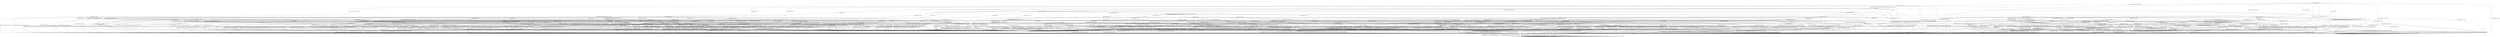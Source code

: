 digraph h17 {
s0 [label="s0"];
s1 [label="s1"];
s2 [label="s2"];
s6 [label="s6"];
s8 [label="s8"];
s20 [label="s20"];
s47 [label="s47"];
s78 [label="s78"];
s3 [label="s3"];
s4 [label="s4"];
s7 [label="s7"];
s9 [label="s9"];
s12 [label="s12"];
s13 [label="s13"];
s26 [label="s26"];
s79 [label="s79"];
s82 [label="s82"];
s83 [label="s83"];
s84 [label="s84"];
s85 [label="s85"];
s89 [label="s89"];
s91 [label="s91"];
s5 [label="s5"];
s10 [label="s10"];
s14 [label="s14"];
s21 [label="s21"];
s23 [label="s23"];
s27 [label="s27"];
s29 [label="s29"];
s37 [label="s37"];
s39 [label="s39"];
s48 [label="s48"];
s64 [label="s64"];
s80 [label="s80"];
s87 [label="s87"];
s88 [label="s88"];
s90 [label="s90"];
s92 [label="s92"];
s93 [label="s93"];
s94 [label="s94"];
s11 [label="s11"];
s15 [label="s15"];
s16 [label="s16"];
s22 [label="s22"];
s24 [label="s24"];
s28 [label="s28"];
s31 [label="s31"];
s33 [label="s33"];
s38 [label="s38"];
s42 [label="s42"];
s44 [label="s44"];
s49 [label="s49"];
s50 [label="s50"];
s57 [label="s57"];
s65 [label="s65"];
s67 [label="s67"];
s81 [label="s81"];
s95 [label="s95"];
s17 [label="s17"];
s18 [label="s18"];
s19 [label="s19"];
s25 [label="s25"];
s30 [label="s30"];
s32 [label="s32"];
s34 [label="s34"];
s40 [label="s40"];
s43 [label="s43"];
s51 [label="s51"];
s52 [label="s52"];
s53 [label="s53"];
s54 [label="s54"];
s58 [label="s58"];
s62 [label="s62"];
s63 [label="s63"];
s66 [label="s66"];
s69 [label="s69"];
s71 [label="s71"];
s35 [label="s35"];
s41 [label="s41"];
s45 [label="s45"];
s55 [label="s55"];
s56 [label="s56"];
s59 [label="s59"];
s68 [label="s68"];
s70 [label="s70"];
s72 [label="s72"];
s73 [label="s73"];
s74 [label="s74"];
s76 [label="s76"];
s77 [label="s77"];
s86 [label="s86"];
s36 [label="s36"];
s46 [label="s46"];
s60 [label="s60"];
s75 [label="s75"];
s61 [label="s61"];
s0 -> s1 [label="RSA_CLIENT_HELLO / HELLO_VERIFY_REQUEST"];
s0 -> s2 [label="RSA_CLIENT_KEY_EXCHANGE / TIMEOUT"];
s0 -> s8 [label="CHANGE_CIPHER_SPEC / TIMEOUT"];
s0 -> s20 [label="FINISHED / TIMEOUT"];
s0 -> s0 [label="APPLICATION / TIMEOUT"];
s0 -> s78 [label="CERTIFICATE / TIMEOUT"];
s0 -> s47 [label="EMPTY_CERTIFICATE / TIMEOUT"];
s0 -> s20 [label="CERTIFICATE_VERIFY / TIMEOUT"];
s0 -> s6 [label="Alert(WARNING,CLOSE_NOTIFY) / TIMEOUT"];
s0 -> s6 [label="Alert(FATAL,UNEXPECTED_MESSAGE) / TIMEOUT"];
s1 -> s3 [label="RSA_CLIENT_HELLO / SERVER_HELLO,CERTIFICATE,CERTIFICATE_REQUEST,SERVER_HELLO_DONE"];
s1 -> s4 [label="RSA_CLIENT_KEY_EXCHANGE / TIMEOUT"];
s1 -> s8 [label="CHANGE_CIPHER_SPEC / TIMEOUT"];
s1 -> s9 [label="FINISHED / TIMEOUT"];
s1 -> s1 [label="APPLICATION / TIMEOUT"];
s1 -> s26 [label="CERTIFICATE / TIMEOUT"];
s1 -> s13 [label="EMPTY_CERTIFICATE / TIMEOUT"];
s1 -> s9 [label="CERTIFICATE_VERIFY / TIMEOUT"];
s1 -> s6 [label="Alert(WARNING,CLOSE_NOTIFY) / Alert(WARNING,CLOSE_NOTIFY)"];
s1 -> s6 [label="Alert(FATAL,UNEXPECTED_MESSAGE) / TIMEOUT"];
s2 -> s82 [label="RSA_CLIENT_HELLO / TIMEOUT"];
s2 -> s20 [label="RSA_CLIENT_KEY_EXCHANGE / TIMEOUT"];
s2 -> s12 [label="CHANGE_CIPHER_SPEC / TIMEOUT"];
s2 -> s79 [label="FINISHED / TIMEOUT"];
s2 -> s2 [label="APPLICATION / TIMEOUT"];
s2 -> s84 [label="CERTIFICATE / TIMEOUT"];
s2 -> s84 [label="EMPTY_CERTIFICATE / TIMEOUT"];
s2 -> s85 [label="CERTIFICATE_VERIFY / TIMEOUT"];
s2 -> s6 [label="Alert(WARNING,CLOSE_NOTIFY) / TIMEOUT"];
s2 -> s6 [label="Alert(FATAL,UNEXPECTED_MESSAGE) / TIMEOUT"];
s6 -> s7 [label="RSA_CLIENT_HELLO / TIMEOUT"];
s6 -> s7 [label="RSA_CLIENT_KEY_EXCHANGE / TIMEOUT"];
s6 -> s7 [label="CHANGE_CIPHER_SPEC / TIMEOUT"];
s6 -> s7 [label="FINISHED / TIMEOUT"];
s6 -> s7 [label="APPLICATION / TIMEOUT"];
s6 -> s7 [label="CERTIFICATE / TIMEOUT"];
s6 -> s7 [label="EMPTY_CERTIFICATE / TIMEOUT"];
s6 -> s7 [label="CERTIFICATE_VERIFY / TIMEOUT"];
s6 -> s7 [label="Alert(WARNING,CLOSE_NOTIFY) / TIMEOUT"];
s6 -> s7 [label="Alert(FATAL,UNEXPECTED_MESSAGE) / TIMEOUT"];
s8 -> s8 [label="RSA_CLIENT_HELLO / TIMEOUT"];
s8 -> s8 [label="RSA_CLIENT_KEY_EXCHANGE / TIMEOUT"];
s8 -> s8 [label="CHANGE_CIPHER_SPEC / TIMEOUT"];
s8 -> s8 [label="FINISHED / TIMEOUT"];
s8 -> s8 [label="APPLICATION / TIMEOUT"];
s8 -> s8 [label="CERTIFICATE / TIMEOUT"];
s8 -> s8 [label="EMPTY_CERTIFICATE / TIMEOUT"];
s8 -> s8 [label="CERTIFICATE_VERIFY / TIMEOUT"];
s8 -> s8 [label="Alert(WARNING,CLOSE_NOTIFY) / TIMEOUT"];
s8 -> s8 [label="Alert(FATAL,UNEXPECTED_MESSAGE) / TIMEOUT"];
s20 -> s20 [label="RSA_CLIENT_HELLO / TIMEOUT"];
s20 -> s20 [label="RSA_CLIENT_KEY_EXCHANGE / TIMEOUT"];
s20 -> s8 [label="CHANGE_CIPHER_SPEC / TIMEOUT"];
s20 -> s20 [label="FINISHED / TIMEOUT"];
s20 -> s20 [label="APPLICATION / TIMEOUT"];
s20 -> s20 [label="CERTIFICATE / TIMEOUT"];
s20 -> s20 [label="EMPTY_CERTIFICATE / TIMEOUT"];
s20 -> s20 [label="CERTIFICATE_VERIFY / TIMEOUT"];
s20 -> s6 [label="Alert(WARNING,CLOSE_NOTIFY) / TIMEOUT"];
s20 -> s6 [label="Alert(FATAL,UNEXPECTED_MESSAGE) / TIMEOUT"];
s47 -> s83 [label="RSA_CLIENT_HELLO / TIMEOUT"];
s47 -> s84 [label="RSA_CLIENT_KEY_EXCHANGE / TIMEOUT"];
s47 -> s12 [label="CHANGE_CIPHER_SPEC / TIMEOUT"];
s47 -> s91 [label="FINISHED / TIMEOUT"];
s47 -> s47 [label="APPLICATION / TIMEOUT"];
s47 -> s20 [label="CERTIFICATE / TIMEOUT"];
s47 -> s20 [label="EMPTY_CERTIFICATE / TIMEOUT"];
s47 -> s89 [label="CERTIFICATE_VERIFY / TIMEOUT"];
s47 -> s6 [label="Alert(WARNING,CLOSE_NOTIFY) / TIMEOUT"];
s47 -> s6 [label="Alert(FATAL,UNEXPECTED_MESSAGE) / TIMEOUT"];
s78 -> s78 [label="RSA_CLIENT_HELLO / TIMEOUT"];
s78 -> s78 [label="RSA_CLIENT_KEY_EXCHANGE / TIMEOUT"];
s78 -> s8 [label="CHANGE_CIPHER_SPEC / TIMEOUT"];
s78 -> s78 [label="FINISHED / TIMEOUT"];
s78 -> s78 [label="APPLICATION / TIMEOUT"];
s78 -> s20 [label="CERTIFICATE / TIMEOUT"];
s78 -> s20 [label="EMPTY_CERTIFICATE / TIMEOUT"];
s78 -> s89 [label="CERTIFICATE_VERIFY / TIMEOUT"];
s78 -> s6 [label="Alert(WARNING,CLOSE_NOTIFY) / TIMEOUT"];
s78 -> s6 [label="Alert(FATAL,UNEXPECTED_MESSAGE) / TIMEOUT"];
s3 -> s6 [label="RSA_CLIENT_HELLO / Alert(FATAL,UNEXPECTED_MESSAGE)"];
s3 -> s14 [label="RSA_CLIENT_KEY_EXCHANGE / TIMEOUT"];
s3 -> s8 [label="CHANGE_CIPHER_SPEC / TIMEOUT"];
s3 -> s9 [label="FINISHED / TIMEOUT"];
s3 -> s3 [label="APPLICATION / TIMEOUT"];
s3 -> s26 [label="CERTIFICATE / TIMEOUT"];
s3 -> s10 [label="EMPTY_CERTIFICATE / TIMEOUT"];
s3 -> s9 [label="CERTIFICATE_VERIFY / TIMEOUT"];
s3 -> s6 [label="Alert(WARNING,CLOSE_NOTIFY) / Alert(WARNING,CLOSE_NOTIFY)"];
s3 -> s6 [label="Alert(FATAL,UNEXPECTED_MESSAGE) / TIMEOUT"];
s4 -> s21 [label="RSA_CLIENT_HELLO / TIMEOUT"];
s4 -> s9 [label="RSA_CLIENT_KEY_EXCHANGE / TIMEOUT"];
s4 -> s5 [label="CHANGE_CIPHER_SPEC / TIMEOUT"];
s4 -> s27 [label="FINISHED / TIMEOUT"];
s4 -> s4 [label="APPLICATION / TIMEOUT"];
s4 -> s48 [label="CERTIFICATE / TIMEOUT"];
s4 -> s48 [label="EMPTY_CERTIFICATE / TIMEOUT"];
s4 -> s37 [label="CERTIFICATE_VERIFY / TIMEOUT"];
s4 -> s6 [label="Alert(WARNING,CLOSE_NOTIFY) / Alert(WARNING,CLOSE_NOTIFY)"];
s4 -> s6 [label="Alert(FATAL,UNEXPECTED_MESSAGE) / TIMEOUT"];
s7 -> s7 [label="RSA_CLIENT_HELLO / SOCKET_CLOSED"];
s7 -> s7 [label="RSA_CLIENT_KEY_EXCHANGE / SOCKET_CLOSED"];
s7 -> s7 [label="CHANGE_CIPHER_SPEC / SOCKET_CLOSED"];
s7 -> s7 [label="FINISHED / SOCKET_CLOSED"];
s7 -> s7 [label="APPLICATION / SOCKET_CLOSED"];
s7 -> s7 [label="CERTIFICATE / SOCKET_CLOSED"];
s7 -> s7 [label="EMPTY_CERTIFICATE / SOCKET_CLOSED"];
s7 -> s7 [label="CERTIFICATE_VERIFY / SOCKET_CLOSED"];
s7 -> s7 [label="Alert(WARNING,CLOSE_NOTIFY) / SOCKET_CLOSED"];
s7 -> s7 [label="Alert(FATAL,UNEXPECTED_MESSAGE) / SOCKET_CLOSED"];
s9 -> s9 [label="RSA_CLIENT_HELLO / TIMEOUT"];
s9 -> s9 [label="RSA_CLIENT_KEY_EXCHANGE / TIMEOUT"];
s9 -> s8 [label="CHANGE_CIPHER_SPEC / TIMEOUT"];
s9 -> s9 [label="FINISHED / TIMEOUT"];
s9 -> s9 [label="APPLICATION / TIMEOUT"];
s9 -> s9 [label="CERTIFICATE / TIMEOUT"];
s9 -> s9 [label="EMPTY_CERTIFICATE / TIMEOUT"];
s9 -> s9 [label="CERTIFICATE_VERIFY / TIMEOUT"];
s9 -> s6 [label="Alert(WARNING,CLOSE_NOTIFY) / Alert(WARNING,CLOSE_NOTIFY)"];
s9 -> s6 [label="Alert(FATAL,UNEXPECTED_MESSAGE) / TIMEOUT"];
s12 -> s6 [label="RSA_CLIENT_HELLO / TIMEOUT"];
s12 -> s6 [label="RSA_CLIENT_KEY_EXCHANGE / TIMEOUT"];
s12 -> s8 [label="CHANGE_CIPHER_SPEC / TIMEOUT"];
s12 -> s6 [label="FINISHED / TIMEOUT"];
s12 -> s12 [label="APPLICATION / TIMEOUT"];
s12 -> s6 [label="CERTIFICATE / TIMEOUT"];
s12 -> s6 [label="EMPTY_CERTIFICATE / TIMEOUT"];
s12 -> s6 [label="CERTIFICATE_VERIFY / TIMEOUT"];
s12 -> s12 [label="Alert(WARNING,CLOSE_NOTIFY) / TIMEOUT"];
s12 -> s12 [label="Alert(FATAL,UNEXPECTED_MESSAGE) / TIMEOUT"];
s13 -> s23 [label="RSA_CLIENT_HELLO / TIMEOUT"];
s13 -> s48 [label="RSA_CLIENT_KEY_EXCHANGE / TIMEOUT"];
s13 -> s5 [label="CHANGE_CIPHER_SPEC / TIMEOUT"];
s13 -> s29 [label="FINISHED / TIMEOUT"];
s13 -> s13 [label="APPLICATION / TIMEOUT"];
s13 -> s9 [label="CERTIFICATE / TIMEOUT"];
s13 -> s9 [label="EMPTY_CERTIFICATE / TIMEOUT"];
s13 -> s39 [label="CERTIFICATE_VERIFY / TIMEOUT"];
s13 -> s6 [label="Alert(WARNING,CLOSE_NOTIFY) / Alert(WARNING,CLOSE_NOTIFY)"];
s13 -> s6 [label="Alert(FATAL,UNEXPECTED_MESSAGE) / TIMEOUT"];
s26 -> s26 [label="RSA_CLIENT_HELLO / TIMEOUT"];
s26 -> s80 [label="RSA_CLIENT_KEY_EXCHANGE / TIMEOUT"];
s26 -> s8 [label="CHANGE_CIPHER_SPEC / TIMEOUT"];
s26 -> s64 [label="FINISHED / TIMEOUT"];
s26 -> s26 [label="APPLICATION / TIMEOUT"];
s26 -> s9 [label="CERTIFICATE / TIMEOUT"];
s26 -> s9 [label="EMPTY_CERTIFICATE / TIMEOUT"];
s26 -> s39 [label="CERTIFICATE_VERIFY / TIMEOUT"];
s26 -> s6 [label="Alert(WARNING,CLOSE_NOTIFY) / Alert(WARNING,CLOSE_NOTIFY)"];
s26 -> s6 [label="Alert(FATAL,UNEXPECTED_MESSAGE) / TIMEOUT"];
s79 -> s87 [label="RSA_CLIENT_HELLO / TIMEOUT"];
s79 -> s20 [label="RSA_CLIENT_KEY_EXCHANGE / TIMEOUT"];
s79 -> s12 [label="CHANGE_CIPHER_SPEC / TIMEOUT"];
s79 -> s20 [label="FINISHED / TIMEOUT"];
s79 -> s79 [label="APPLICATION / TIMEOUT"];
s79 -> s92 [label="CERTIFICATE / TIMEOUT"];
s79 -> s92 [label="EMPTY_CERTIFICATE / TIMEOUT"];
s79 -> s93 [label="CERTIFICATE_VERIFY / TIMEOUT"];
s79 -> s6 [label="Alert(WARNING,CLOSE_NOTIFY) / TIMEOUT"];
s79 -> s6 [label="Alert(FATAL,UNEXPECTED_MESSAGE) / TIMEOUT"];
s82 -> s20 [label="RSA_CLIENT_HELLO / TIMEOUT"];
s82 -> s20 [label="RSA_CLIENT_KEY_EXCHANGE / TIMEOUT"];
s82 -> s12 [label="CHANGE_CIPHER_SPEC / TIMEOUT"];
s82 -> s87 [label="FINISHED / TIMEOUT"];
s82 -> s82 [label="APPLICATION / TIMEOUT"];
s82 -> s83 [label="CERTIFICATE / TIMEOUT"];
s82 -> s83 [label="EMPTY_CERTIFICATE / TIMEOUT"];
s82 -> s88 [label="CERTIFICATE_VERIFY / TIMEOUT"];
s82 -> s6 [label="Alert(WARNING,CLOSE_NOTIFY) / TIMEOUT"];
s82 -> s6 [label="Alert(FATAL,UNEXPECTED_MESSAGE) / TIMEOUT"];
s83 -> s20 [label="RSA_CLIENT_HELLO / TIMEOUT"];
s83 -> s83 [label="RSA_CLIENT_KEY_EXCHANGE / TIMEOUT"];
s83 -> s12 [label="CHANGE_CIPHER_SPEC / TIMEOUT"];
s83 -> s94 [label="FINISHED / TIMEOUT"];
s83 -> s83 [label="APPLICATION / TIMEOUT"];
s83 -> s20 [label="CERTIFICATE / TIMEOUT"];
s83 -> s20 [label="EMPTY_CERTIFICATE / TIMEOUT"];
s83 -> s90 [label="CERTIFICATE_VERIFY / TIMEOUT"];
s83 -> s6 [label="Alert(WARNING,CLOSE_NOTIFY) / TIMEOUT"];
s83 -> s6 [label="Alert(FATAL,UNEXPECTED_MESSAGE) / TIMEOUT"];
s84 -> s83 [label="RSA_CLIENT_HELLO / TIMEOUT"];
s84 -> s20 [label="RSA_CLIENT_KEY_EXCHANGE / TIMEOUT"];
s84 -> s12 [label="CHANGE_CIPHER_SPEC / TIMEOUT"];
s84 -> s92 [label="FINISHED / TIMEOUT"];
s84 -> s84 [label="APPLICATION / TIMEOUT"];
s84 -> s20 [label="CERTIFICATE / TIMEOUT"];
s84 -> s20 [label="EMPTY_CERTIFICATE / TIMEOUT"];
s84 -> s89 [label="CERTIFICATE_VERIFY / TIMEOUT"];
s84 -> s6 [label="Alert(WARNING,CLOSE_NOTIFY) / TIMEOUT"];
s84 -> s6 [label="Alert(FATAL,UNEXPECTED_MESSAGE) / TIMEOUT"];
s85 -> s88 [label="RSA_CLIENT_HELLO / TIMEOUT"];
s85 -> s20 [label="RSA_CLIENT_KEY_EXCHANGE / TIMEOUT"];
s85 -> s12 [label="CHANGE_CIPHER_SPEC / TIMEOUT"];
s85 -> s93 [label="FINISHED / TIMEOUT"];
s85 -> s85 [label="APPLICATION / TIMEOUT"];
s85 -> s89 [label="CERTIFICATE / TIMEOUT"];
s85 -> s89 [label="EMPTY_CERTIFICATE / TIMEOUT"];
s85 -> s20 [label="CERTIFICATE_VERIFY / TIMEOUT"];
s85 -> s6 [label="Alert(WARNING,CLOSE_NOTIFY) / TIMEOUT"];
s85 -> s6 [label="Alert(FATAL,UNEXPECTED_MESSAGE) / TIMEOUT"];
s89 -> s90 [label="RSA_CLIENT_HELLO / TIMEOUT"];
s89 -> s89 [label="RSA_CLIENT_KEY_EXCHANGE / TIMEOUT"];
s89 -> s12 [label="CHANGE_CIPHER_SPEC / TIMEOUT"];
s89 -> s93 [label="FINISHED / TIMEOUT"];
s89 -> s89 [label="APPLICATION / TIMEOUT"];
s89 -> s20 [label="CERTIFICATE / TIMEOUT"];
s89 -> s20 [label="EMPTY_CERTIFICATE / TIMEOUT"];
s89 -> s20 [label="CERTIFICATE_VERIFY / TIMEOUT"];
s89 -> s6 [label="Alert(WARNING,CLOSE_NOTIFY) / TIMEOUT"];
s89 -> s6 [label="Alert(FATAL,UNEXPECTED_MESSAGE) / TIMEOUT"];
s91 -> s94 [label="RSA_CLIENT_HELLO / TIMEOUT"];
s91 -> s92 [label="RSA_CLIENT_KEY_EXCHANGE / TIMEOUT"];
s91 -> s12 [label="CHANGE_CIPHER_SPEC / TIMEOUT"];
s91 -> s20 [label="FINISHED / TIMEOUT"];
s91 -> s91 [label="APPLICATION / TIMEOUT"];
s91 -> s20 [label="CERTIFICATE / TIMEOUT"];
s91 -> s20 [label="EMPTY_CERTIFICATE / TIMEOUT"];
s91 -> s93 [label="CERTIFICATE_VERIFY / TIMEOUT"];
s91 -> s6 [label="Alert(WARNING,CLOSE_NOTIFY) / TIMEOUT"];
s91 -> s6 [label="Alert(FATAL,UNEXPECTED_MESSAGE) / TIMEOUT"];
s5 -> s6 [label="RSA_CLIENT_HELLO / Alert(FATAL,UNEXPECTED_MESSAGE)"];
s5 -> s6 [label="RSA_CLIENT_KEY_EXCHANGE / Alert(FATAL,UNEXPECTED_MESSAGE)"];
s5 -> s8 [label="CHANGE_CIPHER_SPEC / TIMEOUT"];
s5 -> s6 [label="FINISHED / Alert(FATAL,UNEXPECTED_MESSAGE)"];
s5 -> s5 [label="APPLICATION / TIMEOUT"];
s5 -> s6 [label="CERTIFICATE / Alert(FATAL,UNEXPECTED_MESSAGE)"];
s5 -> s6 [label="EMPTY_CERTIFICATE / Alert(FATAL,UNEXPECTED_MESSAGE)"];
s5 -> s6 [label="CERTIFICATE_VERIFY / Alert(FATAL,UNEXPECTED_MESSAGE)"];
s5 -> s5 [label="Alert(WARNING,CLOSE_NOTIFY) / TIMEOUT"];
s5 -> s5 [label="Alert(FATAL,UNEXPECTED_MESSAGE) / TIMEOUT"];
s10 -> s22 [label="RSA_CLIENT_HELLO / TIMEOUT"];
s10 -> s49 [label="RSA_CLIENT_KEY_EXCHANGE / TIMEOUT"];
s10 -> s11 [label="CHANGE_CIPHER_SPEC / TIMEOUT"];
s10 -> s28 [label="FINISHED / TIMEOUT"];
s10 -> s10 [label="APPLICATION / TIMEOUT"];
s10 -> s9 [label="CERTIFICATE / TIMEOUT"];
s10 -> s9 [label="EMPTY_CERTIFICATE / TIMEOUT"];
s10 -> s38 [label="CERTIFICATE_VERIFY / TIMEOUT"];
s10 -> s6 [label="Alert(WARNING,CLOSE_NOTIFY) / Alert(WARNING,CLOSE_NOTIFY)"];
s10 -> s6 [label="Alert(FATAL,UNEXPECTED_MESSAGE) / TIMEOUT"];
s14 -> s21 [label="RSA_CLIENT_HELLO / TIMEOUT"];
s14 -> s9 [label="RSA_CLIENT_KEY_EXCHANGE / TIMEOUT"];
s14 -> s15 [label="CHANGE_CIPHER_SPEC / TIMEOUT"];
s14 -> s27 [label="FINISHED / TIMEOUT"];
s14 -> s14 [label="APPLICATION / TIMEOUT"];
s14 -> s24 [label="CERTIFICATE / TIMEOUT"];
s14 -> s49 [label="EMPTY_CERTIFICATE / TIMEOUT"];
s14 -> s16 [label="CERTIFICATE_VERIFY / TIMEOUT"];
s14 -> s6 [label="Alert(WARNING,CLOSE_NOTIFY) / Alert(WARNING,CLOSE_NOTIFY)"];
s14 -> s6 [label="Alert(FATAL,UNEXPECTED_MESSAGE) / TIMEOUT"];
s21 -> s9 [label="RSA_CLIENT_HELLO / TIMEOUT"];
s21 -> s9 [label="RSA_CLIENT_KEY_EXCHANGE / TIMEOUT"];
s21 -> s5 [label="CHANGE_CIPHER_SPEC / TIMEOUT"];
s21 -> s31 [label="FINISHED / TIMEOUT"];
s21 -> s21 [label="APPLICATION / TIMEOUT"];
s21 -> s50 [label="CERTIFICATE / TIMEOUT"];
s21 -> s50 [label="EMPTY_CERTIFICATE / TIMEOUT"];
s21 -> s42 [label="CERTIFICATE_VERIFY / TIMEOUT"];
s21 -> s6 [label="Alert(WARNING,CLOSE_NOTIFY) / Alert(WARNING,CLOSE_NOTIFY)"];
s21 -> s6 [label="Alert(FATAL,UNEXPECTED_MESSAGE) / TIMEOUT"];
s23 -> s9 [label="RSA_CLIENT_HELLO / TIMEOUT"];
s23 -> s50 [label="RSA_CLIENT_KEY_EXCHANGE / TIMEOUT"];
s23 -> s5 [label="CHANGE_CIPHER_SPEC / TIMEOUT"];
s23 -> s33 [label="FINISHED / TIMEOUT"];
s23 -> s23 [label="APPLICATION / TIMEOUT"];
s23 -> s9 [label="CERTIFICATE / TIMEOUT"];
s23 -> s9 [label="EMPTY_CERTIFICATE / TIMEOUT"];
s23 -> s44 [label="CERTIFICATE_VERIFY / TIMEOUT"];
s23 -> s6 [label="Alert(WARNING,CLOSE_NOTIFY) / Alert(WARNING,CLOSE_NOTIFY)"];
s23 -> s6 [label="Alert(FATAL,UNEXPECTED_MESSAGE) / TIMEOUT"];
s27 -> s31 [label="RSA_CLIENT_HELLO / TIMEOUT"];
s27 -> s9 [label="RSA_CLIENT_KEY_EXCHANGE / TIMEOUT"];
s27 -> s5 [label="CHANGE_CIPHER_SPEC / TIMEOUT"];
s27 -> s9 [label="FINISHED / TIMEOUT"];
s27 -> s27 [label="APPLICATION / TIMEOUT"];
s27 -> s52 [label="CERTIFICATE / TIMEOUT"];
s27 -> s52 [label="EMPTY_CERTIFICATE / TIMEOUT"];
s27 -> s65 [label="CERTIFICATE_VERIFY / TIMEOUT"];
s27 -> s6 [label="Alert(WARNING,CLOSE_NOTIFY) / Alert(WARNING,CLOSE_NOTIFY)"];
s27 -> s6 [label="Alert(FATAL,UNEXPECTED_MESSAGE) / TIMEOUT"];
s29 -> s33 [label="RSA_CLIENT_HELLO / TIMEOUT"];
s29 -> s52 [label="RSA_CLIENT_KEY_EXCHANGE / TIMEOUT"];
s29 -> s5 [label="CHANGE_CIPHER_SPEC / TIMEOUT"];
s29 -> s9 [label="FINISHED / TIMEOUT"];
s29 -> s29 [label="APPLICATION / TIMEOUT"];
s29 -> s9 [label="CERTIFICATE / TIMEOUT"];
s29 -> s9 [label="EMPTY_CERTIFICATE / TIMEOUT"];
s29 -> s67 [label="CERTIFICATE_VERIFY / TIMEOUT"];
s29 -> s6 [label="Alert(WARNING,CLOSE_NOTIFY) / Alert(WARNING,CLOSE_NOTIFY)"];
s29 -> s6 [label="Alert(FATAL,UNEXPECTED_MESSAGE) / TIMEOUT"];
s37 -> s42 [label="RSA_CLIENT_HELLO / TIMEOUT"];
s37 -> s9 [label="RSA_CLIENT_KEY_EXCHANGE / TIMEOUT"];
s37 -> s5 [label="CHANGE_CIPHER_SPEC / TIMEOUT"];
s37 -> s65 [label="FINISHED / TIMEOUT"];
s37 -> s37 [label="APPLICATION / TIMEOUT"];
s37 -> s57 [label="CERTIFICATE / TIMEOUT"];
s37 -> s57 [label="EMPTY_CERTIFICATE / TIMEOUT"];
s37 -> s9 [label="CERTIFICATE_VERIFY / TIMEOUT"];
s37 -> s6 [label="Alert(WARNING,CLOSE_NOTIFY) / Alert(WARNING,CLOSE_NOTIFY)"];
s37 -> s6 [label="Alert(FATAL,UNEXPECTED_MESSAGE) / TIMEOUT"];
s39 -> s44 [label="RSA_CLIENT_HELLO / TIMEOUT"];
s39 -> s57 [label="RSA_CLIENT_KEY_EXCHANGE / TIMEOUT"];
s39 -> s5 [label="CHANGE_CIPHER_SPEC / TIMEOUT"];
s39 -> s67 [label="FINISHED / TIMEOUT"];
s39 -> s39 [label="APPLICATION / TIMEOUT"];
s39 -> s9 [label="CERTIFICATE / TIMEOUT"];
s39 -> s9 [label="EMPTY_CERTIFICATE / TIMEOUT"];
s39 -> s9 [label="CERTIFICATE_VERIFY / TIMEOUT"];
s39 -> s6 [label="Alert(WARNING,CLOSE_NOTIFY) / Alert(WARNING,CLOSE_NOTIFY)"];
s39 -> s6 [label="Alert(FATAL,UNEXPECTED_MESSAGE) / TIMEOUT"];
s48 -> s50 [label="RSA_CLIENT_HELLO / TIMEOUT"];
s48 -> s9 [label="RSA_CLIENT_KEY_EXCHANGE / TIMEOUT"];
s48 -> s5 [label="CHANGE_CIPHER_SPEC / TIMEOUT"];
s48 -> s52 [label="FINISHED / TIMEOUT"];
s48 -> s48 [label="APPLICATION / TIMEOUT"];
s48 -> s9 [label="CERTIFICATE / TIMEOUT"];
s48 -> s9 [label="EMPTY_CERTIFICATE / TIMEOUT"];
s48 -> s57 [label="CERTIFICATE_VERIFY / TIMEOUT"];
s48 -> s6 [label="Alert(WARNING,CLOSE_NOTIFY) / Alert(WARNING,CLOSE_NOTIFY)"];
s48 -> s6 [label="Alert(FATAL,UNEXPECTED_MESSAGE) / TIMEOUT"];
s64 -> s64 [label="RSA_CLIENT_HELLO / TIMEOUT"];
s64 -> s81 [label="RSA_CLIENT_KEY_EXCHANGE / TIMEOUT"];
s64 -> s8 [label="CHANGE_CIPHER_SPEC / TIMEOUT"];
s64 -> s9 [label="FINISHED / TIMEOUT"];
s64 -> s64 [label="APPLICATION / TIMEOUT"];
s64 -> s9 [label="CERTIFICATE / TIMEOUT"];
s64 -> s9 [label="EMPTY_CERTIFICATE / TIMEOUT"];
s64 -> s67 [label="CERTIFICATE_VERIFY / TIMEOUT"];
s64 -> s6 [label="Alert(WARNING,CLOSE_NOTIFY) / Alert(WARNING,CLOSE_NOTIFY)"];
s64 -> s6 [label="Alert(FATAL,UNEXPECTED_MESSAGE) / TIMEOUT"];
s80 -> s80 [label="RSA_CLIENT_HELLO / TIMEOUT"];
s80 -> s9 [label="RSA_CLIENT_KEY_EXCHANGE / TIMEOUT"];
s80 -> s8 [label="CHANGE_CIPHER_SPEC / TIMEOUT"];
s80 -> s81 [label="FINISHED / TIMEOUT"];
s80 -> s80 [label="APPLICATION / TIMEOUT"];
s80 -> s9 [label="CERTIFICATE / TIMEOUT"];
s80 -> s9 [label="EMPTY_CERTIFICATE / TIMEOUT"];
s80 -> s57 [label="CERTIFICATE_VERIFY / TIMEOUT"];
s80 -> s6 [label="Alert(WARNING,CLOSE_NOTIFY) / Alert(WARNING,CLOSE_NOTIFY)"];
s80 -> s6 [label="Alert(FATAL,UNEXPECTED_MESSAGE) / TIMEOUT"];
s87 -> s20 [label="RSA_CLIENT_HELLO / TIMEOUT"];
s87 -> s20 [label="RSA_CLIENT_KEY_EXCHANGE / TIMEOUT"];
s87 -> s12 [label="CHANGE_CIPHER_SPEC / TIMEOUT"];
s87 -> s20 [label="FINISHED / TIMEOUT"];
s87 -> s87 [label="APPLICATION / TIMEOUT"];
s87 -> s94 [label="CERTIFICATE / TIMEOUT"];
s87 -> s94 [label="EMPTY_CERTIFICATE / TIMEOUT"];
s87 -> s95 [label="CERTIFICATE_VERIFY / TIMEOUT"];
s87 -> s6 [label="Alert(WARNING,CLOSE_NOTIFY) / TIMEOUT"];
s87 -> s6 [label="Alert(FATAL,UNEXPECTED_MESSAGE) / TIMEOUT"];
s88 -> s20 [label="RSA_CLIENT_HELLO / TIMEOUT"];
s88 -> s20 [label="RSA_CLIENT_KEY_EXCHANGE / TIMEOUT"];
s88 -> s12 [label="CHANGE_CIPHER_SPEC / TIMEOUT"];
s88 -> s95 [label="FINISHED / TIMEOUT"];
s88 -> s88 [label="APPLICATION / TIMEOUT"];
s88 -> s90 [label="CERTIFICATE / TIMEOUT"];
s88 -> s90 [label="EMPTY_CERTIFICATE / TIMEOUT"];
s88 -> s20 [label="CERTIFICATE_VERIFY / TIMEOUT"];
s88 -> s6 [label="Alert(WARNING,CLOSE_NOTIFY) / TIMEOUT"];
s88 -> s6 [label="Alert(FATAL,UNEXPECTED_MESSAGE) / TIMEOUT"];
s90 -> s20 [label="RSA_CLIENT_HELLO / TIMEOUT"];
s90 -> s90 [label="RSA_CLIENT_KEY_EXCHANGE / TIMEOUT"];
s90 -> s12 [label="CHANGE_CIPHER_SPEC / TIMEOUT"];
s90 -> s94 [label="FINISHED / TIMEOUT"];
s90 -> s90 [label="APPLICATION / TIMEOUT"];
s90 -> s20 [label="CERTIFICATE / TIMEOUT"];
s90 -> s20 [label="EMPTY_CERTIFICATE / TIMEOUT"];
s90 -> s20 [label="CERTIFICATE_VERIFY / TIMEOUT"];
s90 -> s6 [label="Alert(WARNING,CLOSE_NOTIFY) / TIMEOUT"];
s90 -> s6 [label="Alert(FATAL,UNEXPECTED_MESSAGE) / TIMEOUT"];
s92 -> s94 [label="RSA_CLIENT_HELLO / TIMEOUT"];
s92 -> s20 [label="RSA_CLIENT_KEY_EXCHANGE / TIMEOUT"];
s92 -> s12 [label="CHANGE_CIPHER_SPEC / TIMEOUT"];
s92 -> s20 [label="FINISHED / TIMEOUT"];
s92 -> s92 [label="APPLICATION / TIMEOUT"];
s92 -> s20 [label="CERTIFICATE / TIMEOUT"];
s92 -> s20 [label="EMPTY_CERTIFICATE / TIMEOUT"];
s92 -> s93 [label="CERTIFICATE_VERIFY / TIMEOUT"];
s92 -> s6 [label="Alert(WARNING,CLOSE_NOTIFY) / TIMEOUT"];
s92 -> s6 [label="Alert(FATAL,UNEXPECTED_MESSAGE) / TIMEOUT"];
s93 -> s95 [label="RSA_CLIENT_HELLO / TIMEOUT"];
s93 -> s20 [label="RSA_CLIENT_KEY_EXCHANGE / TIMEOUT"];
s93 -> s12 [label="CHANGE_CIPHER_SPEC / TIMEOUT"];
s93 -> s20 [label="FINISHED / TIMEOUT"];
s93 -> s93 [label="APPLICATION / TIMEOUT"];
s93 -> s93 [label="CERTIFICATE / TIMEOUT"];
s93 -> s93 [label="EMPTY_CERTIFICATE / TIMEOUT"];
s93 -> s20 [label="CERTIFICATE_VERIFY / TIMEOUT"];
s93 -> s6 [label="Alert(WARNING,CLOSE_NOTIFY) / TIMEOUT"];
s93 -> s6 [label="Alert(FATAL,UNEXPECTED_MESSAGE) / TIMEOUT"];
s94 -> s20 [label="RSA_CLIENT_HELLO / TIMEOUT"];
s94 -> s94 [label="RSA_CLIENT_KEY_EXCHANGE / TIMEOUT"];
s94 -> s12 [label="CHANGE_CIPHER_SPEC / TIMEOUT"];
s94 -> s20 [label="FINISHED / TIMEOUT"];
s94 -> s94 [label="APPLICATION / TIMEOUT"];
s94 -> s20 [label="CERTIFICATE / TIMEOUT"];
s94 -> s20 [label="EMPTY_CERTIFICATE / TIMEOUT"];
s94 -> s94 [label="CERTIFICATE_VERIFY / TIMEOUT"];
s94 -> s6 [label="Alert(WARNING,CLOSE_NOTIFY) / TIMEOUT"];
s94 -> s6 [label="Alert(FATAL,UNEXPECTED_MESSAGE) / TIMEOUT"];
s11 -> s6 [label="RSA_CLIENT_HELLO / Alert(FATAL,BAD_CERTIFICATE)"];
s11 -> s6 [label="RSA_CLIENT_KEY_EXCHANGE / Alert(FATAL,BAD_CERTIFICATE)"];
s11 -> s8 [label="CHANGE_CIPHER_SPEC / TIMEOUT"];
s11 -> s6 [label="FINISHED / Alert(FATAL,BAD_CERTIFICATE)"];
s11 -> s11 [label="APPLICATION / TIMEOUT"];
s11 -> s6 [label="CERTIFICATE / Alert(FATAL,BAD_CERTIFICATE)"];
s11 -> s6 [label="EMPTY_CERTIFICATE / Alert(FATAL,BAD_CERTIFICATE)"];
s11 -> s6 [label="CERTIFICATE_VERIFY / Alert(FATAL,BAD_CERTIFICATE)"];
s11 -> s11 [label="Alert(WARNING,CLOSE_NOTIFY) / TIMEOUT"];
s11 -> s11 [label="Alert(FATAL,UNEXPECTED_MESSAGE) / TIMEOUT"];
s15 -> s62 [label="RSA_CLIENT_HELLO / TIMEOUT"];
s15 -> s9 [label="RSA_CLIENT_KEY_EXCHANGE / TIMEOUT"];
s15 -> s8 [label="CHANGE_CIPHER_SPEC / TIMEOUT"];
s15 -> s17 [label="FINISHED / CHANGE_CIPHER_SPEC,FINISHED,CHANGE_CIPHER_SPEC,FINISHED"];
s15 -> s15 [label="APPLICATION / TIMEOUT"];
s15 -> s30 [label="CERTIFICATE / TIMEOUT"];
s15 -> s63 [label="EMPTY_CERTIFICATE / TIMEOUT"];
s15 -> s16 [label="CERTIFICATE_VERIFY / TIMEOUT"];
s15 -> s15 [label="Alert(WARNING,CLOSE_NOTIFY) / TIMEOUT"];
s15 -> s15 [label="Alert(FATAL,UNEXPECTED_MESSAGE) / TIMEOUT"];
s16 -> s16 [label="RSA_CLIENT_HELLO / TIMEOUT"];
s16 -> s9 [label="RSA_CLIENT_KEY_EXCHANGE / TIMEOUT"];
s16 -> s18 [label="CHANGE_CIPHER_SPEC / TIMEOUT"];
s16 -> s40 [label="FINISHED / TIMEOUT"];
s16 -> s16 [label="APPLICATION / TIMEOUT"];
s16 -> s19 [label="CERTIFICATE / TIMEOUT"];
s16 -> s19 [label="EMPTY_CERTIFICATE / TIMEOUT"];
s16 -> s9 [label="CERTIFICATE_VERIFY / TIMEOUT"];
s16 -> s6 [label="Alert(WARNING,CLOSE_NOTIFY) / Alert(WARNING,CLOSE_NOTIFY)"];
s16 -> s6 [label="Alert(FATAL,UNEXPECTED_MESSAGE) / TIMEOUT"];
s22 -> s9 [label="RSA_CLIENT_HELLO / TIMEOUT"];
s22 -> s51 [label="RSA_CLIENT_KEY_EXCHANGE / TIMEOUT"];
s22 -> s11 [label="CHANGE_CIPHER_SPEC / TIMEOUT"];
s22 -> s32 [label="FINISHED / TIMEOUT"];
s22 -> s22 [label="APPLICATION / TIMEOUT"];
s22 -> s9 [label="CERTIFICATE / TIMEOUT"];
s22 -> s9 [label="EMPTY_CERTIFICATE / TIMEOUT"];
s22 -> s43 [label="CERTIFICATE_VERIFY / TIMEOUT"];
s22 -> s6 [label="Alert(WARNING,CLOSE_NOTIFY) / Alert(WARNING,CLOSE_NOTIFY)"];
s22 -> s6 [label="Alert(FATAL,UNEXPECTED_MESSAGE) / TIMEOUT"];
s24 -> s50 [label="RSA_CLIENT_HELLO / TIMEOUT"];
s24 -> s9 [label="RSA_CLIENT_KEY_EXCHANGE / TIMEOUT"];
s24 -> s25 [label="CHANGE_CIPHER_SPEC / TIMEOUT"];
s24 -> s52 [label="FINISHED / TIMEOUT"];
s24 -> s24 [label="APPLICATION / TIMEOUT"];
s24 -> s9 [label="CERTIFICATE / TIMEOUT"];
s24 -> s9 [label="EMPTY_CERTIFICATE / TIMEOUT"];
s24 -> s34 [label="CERTIFICATE_VERIFY / TIMEOUT"];
s24 -> s6 [label="Alert(WARNING,CLOSE_NOTIFY) / Alert(WARNING,CLOSE_NOTIFY)"];
s24 -> s6 [label="Alert(FATAL,UNEXPECTED_MESSAGE) / TIMEOUT"];
s28 -> s32 [label="RSA_CLIENT_HELLO / TIMEOUT"];
s28 -> s53 [label="RSA_CLIENT_KEY_EXCHANGE / TIMEOUT"];
s28 -> s11 [label="CHANGE_CIPHER_SPEC / TIMEOUT"];
s28 -> s9 [label="FINISHED / TIMEOUT"];
s28 -> s28 [label="APPLICATION / TIMEOUT"];
s28 -> s9 [label="CERTIFICATE / TIMEOUT"];
s28 -> s9 [label="EMPTY_CERTIFICATE / TIMEOUT"];
s28 -> s66 [label="CERTIFICATE_VERIFY / TIMEOUT"];
s28 -> s6 [label="Alert(WARNING,CLOSE_NOTIFY) / Alert(WARNING,CLOSE_NOTIFY)"];
s28 -> s6 [label="Alert(FATAL,UNEXPECTED_MESSAGE) / TIMEOUT"];
s31 -> s9 [label="RSA_CLIENT_HELLO / TIMEOUT"];
s31 -> s9 [label="RSA_CLIENT_KEY_EXCHANGE / TIMEOUT"];
s31 -> s5 [label="CHANGE_CIPHER_SPEC / TIMEOUT"];
s31 -> s9 [label="FINISHED / TIMEOUT"];
s31 -> s31 [label="APPLICATION / TIMEOUT"];
s31 -> s54 [label="CERTIFICATE / TIMEOUT"];
s31 -> s54 [label="EMPTY_CERTIFICATE / TIMEOUT"];
s31 -> s69 [label="CERTIFICATE_VERIFY / TIMEOUT"];
s31 -> s6 [label="Alert(WARNING,CLOSE_NOTIFY) / Alert(WARNING,CLOSE_NOTIFY)"];
s31 -> s6 [label="Alert(FATAL,UNEXPECTED_MESSAGE) / TIMEOUT"];
s33 -> s9 [label="RSA_CLIENT_HELLO / TIMEOUT"];
s33 -> s54 [label="RSA_CLIENT_KEY_EXCHANGE / TIMEOUT"];
s33 -> s5 [label="CHANGE_CIPHER_SPEC / TIMEOUT"];
s33 -> s9 [label="FINISHED / TIMEOUT"];
s33 -> s33 [label="APPLICATION / TIMEOUT"];
s33 -> s9 [label="CERTIFICATE / TIMEOUT"];
s33 -> s9 [label="EMPTY_CERTIFICATE / TIMEOUT"];
s33 -> s71 [label="CERTIFICATE_VERIFY / TIMEOUT"];
s33 -> s6 [label="Alert(WARNING,CLOSE_NOTIFY) / Alert(WARNING,CLOSE_NOTIFY)"];
s33 -> s6 [label="Alert(FATAL,UNEXPECTED_MESSAGE) / TIMEOUT"];
s38 -> s43 [label="RSA_CLIENT_HELLO / TIMEOUT"];
s38 -> s58 [label="RSA_CLIENT_KEY_EXCHANGE / TIMEOUT"];
s38 -> s11 [label="CHANGE_CIPHER_SPEC / TIMEOUT"];
s38 -> s66 [label="FINISHED / TIMEOUT"];
s38 -> s38 [label="APPLICATION / TIMEOUT"];
s38 -> s9 [label="CERTIFICATE / TIMEOUT"];
s38 -> s9 [label="EMPTY_CERTIFICATE / TIMEOUT"];
s38 -> s9 [label="CERTIFICATE_VERIFY / TIMEOUT"];
s38 -> s6 [label="Alert(WARNING,CLOSE_NOTIFY) / Alert(WARNING,CLOSE_NOTIFY)"];
s38 -> s6 [label="Alert(FATAL,UNEXPECTED_MESSAGE) / TIMEOUT"];
s42 -> s9 [label="RSA_CLIENT_HELLO / TIMEOUT"];
s42 -> s9 [label="RSA_CLIENT_KEY_EXCHANGE / TIMEOUT"];
s42 -> s5 [label="CHANGE_CIPHER_SPEC / TIMEOUT"];
s42 -> s69 [label="FINISHED / TIMEOUT"];
s42 -> s42 [label="APPLICATION / TIMEOUT"];
s42 -> s56 [label="CERTIFICATE / TIMEOUT"];
s42 -> s56 [label="EMPTY_CERTIFICATE / TIMEOUT"];
s42 -> s9 [label="CERTIFICATE_VERIFY / TIMEOUT"];
s42 -> s6 [label="Alert(WARNING,CLOSE_NOTIFY) / Alert(WARNING,CLOSE_NOTIFY)"];
s42 -> s6 [label="Alert(FATAL,UNEXPECTED_MESSAGE) / TIMEOUT"];
s44 -> s9 [label="RSA_CLIENT_HELLO / TIMEOUT"];
s44 -> s56 [label="RSA_CLIENT_KEY_EXCHANGE / TIMEOUT"];
s44 -> s5 [label="CHANGE_CIPHER_SPEC / TIMEOUT"];
s44 -> s71 [label="FINISHED / TIMEOUT"];
s44 -> s44 [label="APPLICATION / TIMEOUT"];
s44 -> s9 [label="CERTIFICATE / TIMEOUT"];
s44 -> s9 [label="EMPTY_CERTIFICATE / TIMEOUT"];
s44 -> s9 [label="CERTIFICATE_VERIFY / TIMEOUT"];
s44 -> s6 [label="Alert(WARNING,CLOSE_NOTIFY) / Alert(WARNING,CLOSE_NOTIFY)"];
s44 -> s6 [label="Alert(FATAL,UNEXPECTED_MESSAGE) / TIMEOUT"];
s49 -> s51 [label="RSA_CLIENT_HELLO / TIMEOUT"];
s49 -> s9 [label="RSA_CLIENT_KEY_EXCHANGE / TIMEOUT"];
s49 -> s11 [label="CHANGE_CIPHER_SPEC / TIMEOUT"];
s49 -> s53 [label="FINISHED / TIMEOUT"];
s49 -> s49 [label="APPLICATION / TIMEOUT"];
s49 -> s9 [label="CERTIFICATE / TIMEOUT"];
s49 -> s9 [label="EMPTY_CERTIFICATE / TIMEOUT"];
s49 -> s58 [label="CERTIFICATE_VERIFY / TIMEOUT"];
s49 -> s6 [label="Alert(WARNING,CLOSE_NOTIFY) / Alert(WARNING,CLOSE_NOTIFY)"];
s49 -> s6 [label="Alert(FATAL,UNEXPECTED_MESSAGE) / TIMEOUT"];
s50 -> s9 [label="RSA_CLIENT_HELLO / TIMEOUT"];
s50 -> s9 [label="RSA_CLIENT_KEY_EXCHANGE / TIMEOUT"];
s50 -> s5 [label="CHANGE_CIPHER_SPEC / TIMEOUT"];
s50 -> s54 [label="FINISHED / TIMEOUT"];
s50 -> s50 [label="APPLICATION / TIMEOUT"];
s50 -> s9 [label="CERTIFICATE / TIMEOUT"];
s50 -> s9 [label="EMPTY_CERTIFICATE / TIMEOUT"];
s50 -> s56 [label="CERTIFICATE_VERIFY / TIMEOUT"];
s50 -> s6 [label="Alert(WARNING,CLOSE_NOTIFY) / Alert(WARNING,CLOSE_NOTIFY)"];
s50 -> s6 [label="Alert(FATAL,UNEXPECTED_MESSAGE) / TIMEOUT"];
s57 -> s56 [label="RSA_CLIENT_HELLO / TIMEOUT"];
s57 -> s9 [label="RSA_CLIENT_KEY_EXCHANGE / TIMEOUT"];
s57 -> s5 [label="CHANGE_CIPHER_SPEC / TIMEOUT"];
s57 -> s72 [label="FINISHED / TIMEOUT"];
s57 -> s57 [label="APPLICATION / TIMEOUT"];
s57 -> s9 [label="CERTIFICATE / TIMEOUT"];
s57 -> s9 [label="EMPTY_CERTIFICATE / TIMEOUT"];
s57 -> s9 [label="CERTIFICATE_VERIFY / TIMEOUT"];
s57 -> s6 [label="Alert(WARNING,CLOSE_NOTIFY) / Alert(WARNING,CLOSE_NOTIFY)"];
s57 -> s6 [label="Alert(FATAL,UNEXPECTED_MESSAGE) / TIMEOUT"];
s65 -> s69 [label="RSA_CLIENT_HELLO / TIMEOUT"];
s65 -> s9 [label="RSA_CLIENT_KEY_EXCHANGE / TIMEOUT"];
s65 -> s5 [label="CHANGE_CIPHER_SPEC / TIMEOUT"];
s65 -> s9 [label="FINISHED / TIMEOUT"];
s65 -> s65 [label="APPLICATION / TIMEOUT"];
s65 -> s72 [label="CERTIFICATE / TIMEOUT"];
s65 -> s72 [label="EMPTY_CERTIFICATE / TIMEOUT"];
s65 -> s9 [label="CERTIFICATE_VERIFY / TIMEOUT"];
s65 -> s6 [label="Alert(WARNING,CLOSE_NOTIFY) / Alert(WARNING,CLOSE_NOTIFY)"];
s65 -> s6 [label="Alert(FATAL,UNEXPECTED_MESSAGE) / TIMEOUT"];
s67 -> s71 [label="RSA_CLIENT_HELLO / TIMEOUT"];
s67 -> s72 [label="RSA_CLIENT_KEY_EXCHANGE / TIMEOUT"];
s67 -> s5 [label="CHANGE_CIPHER_SPEC / TIMEOUT"];
s67 -> s9 [label="FINISHED / TIMEOUT"];
s67 -> s67 [label="APPLICATION / TIMEOUT"];
s67 -> s9 [label="CERTIFICATE / TIMEOUT"];
s67 -> s9 [label="EMPTY_CERTIFICATE / TIMEOUT"];
s67 -> s9 [label="CERTIFICATE_VERIFY / TIMEOUT"];
s67 -> s6 [label="Alert(WARNING,CLOSE_NOTIFY) / Alert(WARNING,CLOSE_NOTIFY)"];
s67 -> s6 [label="Alert(FATAL,UNEXPECTED_MESSAGE) / TIMEOUT"];
s81 -> s81 [label="RSA_CLIENT_HELLO / TIMEOUT"];
s81 -> s9 [label="RSA_CLIENT_KEY_EXCHANGE / TIMEOUT"];
s81 -> s8 [label="CHANGE_CIPHER_SPEC / TIMEOUT"];
s81 -> s9 [label="FINISHED / TIMEOUT"];
s81 -> s81 [label="APPLICATION / TIMEOUT"];
s81 -> s9 [label="CERTIFICATE / TIMEOUT"];
s81 -> s9 [label="EMPTY_CERTIFICATE / TIMEOUT"];
s81 -> s72 [label="CERTIFICATE_VERIFY / TIMEOUT"];
s81 -> s6 [label="Alert(WARNING,CLOSE_NOTIFY) / Alert(WARNING,CLOSE_NOTIFY)"];
s81 -> s6 [label="Alert(FATAL,UNEXPECTED_MESSAGE) / TIMEOUT"];
s95 -> s20 [label="RSA_CLIENT_HELLO / TIMEOUT"];
s95 -> s20 [label="RSA_CLIENT_KEY_EXCHANGE / TIMEOUT"];
s95 -> s12 [label="CHANGE_CIPHER_SPEC / TIMEOUT"];
s95 -> s20 [label="FINISHED / TIMEOUT"];
s95 -> s95 [label="APPLICATION / TIMEOUT"];
s95 -> s95 [label="CERTIFICATE / TIMEOUT"];
s95 -> s95 [label="EMPTY_CERTIFICATE / TIMEOUT"];
s95 -> s20 [label="CERTIFICATE_VERIFY / TIMEOUT"];
s95 -> s6 [label="Alert(WARNING,CLOSE_NOTIFY) / TIMEOUT"];
s95 -> s6 [label="Alert(FATAL,UNEXPECTED_MESSAGE) / TIMEOUT"];
s17 -> s17 [label="RSA_CLIENT_HELLO / TIMEOUT"];
s17 -> s17 [label="RSA_CLIENT_KEY_EXCHANGE / TIMEOUT"];
s17 -> s8 [label="CHANGE_CIPHER_SPEC / TIMEOUT"];
s17 -> s17 [label="FINISHED / TIMEOUT"];
s17 -> s6 [label="APPLICATION / APPLICATION"];
s17 -> s17 [label="CERTIFICATE / TIMEOUT"];
s17 -> s17 [label="EMPTY_CERTIFICATE / TIMEOUT"];
s17 -> s17 [label="CERTIFICATE_VERIFY / TIMEOUT"];
s17 -> s6 [label="Alert(WARNING,CLOSE_NOTIFY) / TIMEOUT"];
s17 -> s6 [label="Alert(FATAL,UNEXPECTED_MESSAGE) / TIMEOUT"];
s18 -> s6 [label="RSA_CLIENT_HELLO / Alert(FATAL,HANDSHAKE_FAILURE)"];
s18 -> s6 [label="RSA_CLIENT_KEY_EXCHANGE / Alert(FATAL,HANDSHAKE_FAILURE)"];
s18 -> s8 [label="CHANGE_CIPHER_SPEC / TIMEOUT"];
s18 -> s6 [label="FINISHED / Alert(FATAL,HANDSHAKE_FAILURE)"];
s18 -> s18 [label="APPLICATION / TIMEOUT"];
s18 -> s6 [label="CERTIFICATE / Alert(FATAL,HANDSHAKE_FAILURE)"];
s18 -> s6 [label="EMPTY_CERTIFICATE / Alert(FATAL,HANDSHAKE_FAILURE)"];
s18 -> s6 [label="CERTIFICATE_VERIFY / Alert(FATAL,HANDSHAKE_FAILURE)"];
s18 -> s18 [label="Alert(WARNING,CLOSE_NOTIFY) / TIMEOUT"];
s18 -> s18 [label="Alert(FATAL,UNEXPECTED_MESSAGE) / TIMEOUT"];
s19 -> s19 [label="RSA_CLIENT_HELLO / TIMEOUT"];
s19 -> s9 [label="RSA_CLIENT_KEY_EXCHANGE / TIMEOUT"];
s19 -> s18 [label="CHANGE_CIPHER_SPEC / TIMEOUT"];
s19 -> s41 [label="FINISHED / TIMEOUT"];
s19 -> s19 [label="APPLICATION / TIMEOUT"];
s19 -> s9 [label="CERTIFICATE / TIMEOUT"];
s19 -> s9 [label="EMPTY_CERTIFICATE / TIMEOUT"];
s19 -> s9 [label="CERTIFICATE_VERIFY / TIMEOUT"];
s19 -> s6 [label="Alert(WARNING,CLOSE_NOTIFY) / Alert(WARNING,CLOSE_NOTIFY)"];
s19 -> s6 [label="Alert(FATAL,UNEXPECTED_MESSAGE) / TIMEOUT"];
s25 -> s9 [label="RSA_CLIENT_HELLO / TIMEOUT"];
s25 -> s9 [label="RSA_CLIENT_KEY_EXCHANGE / TIMEOUT"];
s25 -> s8 [label="CHANGE_CIPHER_SPEC / TIMEOUT"];
s25 -> s17 [label="FINISHED / CHANGE_CIPHER_SPEC,FINISHED,CHANGE_CIPHER_SPEC,FINISHED"];
s25 -> s25 [label="APPLICATION / TIMEOUT"];
s25 -> s9 [label="CERTIFICATE / TIMEOUT"];
s25 -> s9 [label="EMPTY_CERTIFICATE / TIMEOUT"];
s25 -> s9 [label="CERTIFICATE_VERIFY / TIMEOUT"];
s25 -> s25 [label="Alert(WARNING,CLOSE_NOTIFY) / TIMEOUT"];
s25 -> s25 [label="Alert(FATAL,UNEXPECTED_MESSAGE) / TIMEOUT"];
s30 -> s68 [label="RSA_CLIENT_HELLO / TIMEOUT"];
s30 -> s9 [label="RSA_CLIENT_KEY_EXCHANGE / TIMEOUT"];
s30 -> s5 [label="CHANGE_CIPHER_SPEC / TIMEOUT"];
s30 -> s35 [label="FINISHED / TIMEOUT"];
s30 -> s9 [label="APPLICATION / TIMEOUT"];
s30 -> s9 [label="CERTIFICATE / TIMEOUT"];
s30 -> s9 [label="EMPTY_CERTIFICATE / TIMEOUT"];
s30 -> s30 [label="CERTIFICATE_VERIFY / TIMEOUT"];
s30 -> s6 [label="Alert(WARNING,CLOSE_NOTIFY) / Alert(WARNING,CLOSE_NOTIFY)"];
s30 -> s6 [label="Alert(FATAL,UNEXPECTED_MESSAGE) / TIMEOUT"];
s32 -> s9 [label="RSA_CLIENT_HELLO / TIMEOUT"];
s32 -> s55 [label="RSA_CLIENT_KEY_EXCHANGE / TIMEOUT"];
s32 -> s11 [label="CHANGE_CIPHER_SPEC / TIMEOUT"];
s32 -> s9 [label="FINISHED / TIMEOUT"];
s32 -> s32 [label="APPLICATION / TIMEOUT"];
s32 -> s9 [label="CERTIFICATE / TIMEOUT"];
s32 -> s9 [label="EMPTY_CERTIFICATE / TIMEOUT"];
s32 -> s70 [label="CERTIFICATE_VERIFY / TIMEOUT"];
s32 -> s6 [label="Alert(WARNING,CLOSE_NOTIFY) / Alert(WARNING,CLOSE_NOTIFY)"];
s32 -> s6 [label="Alert(FATAL,UNEXPECTED_MESSAGE) / TIMEOUT"];
s34 -> s56 [label="RSA_CLIENT_HELLO / TIMEOUT"];
s34 -> s9 [label="RSA_CLIENT_KEY_EXCHANGE / TIMEOUT"];
s34 -> s25 [label="CHANGE_CIPHER_SPEC / TIMEOUT"];
s34 -> s72 [label="FINISHED / TIMEOUT"];
s34 -> s34 [label="APPLICATION / TIMEOUT"];
s34 -> s9 [label="CERTIFICATE / TIMEOUT"];
s34 -> s9 [label="EMPTY_CERTIFICATE / TIMEOUT"];
s34 -> s9 [label="CERTIFICATE_VERIFY / TIMEOUT"];
s34 -> s6 [label="Alert(WARNING,CLOSE_NOTIFY) / Alert(WARNING,CLOSE_NOTIFY)"];
s34 -> s6 [label="Alert(FATAL,UNEXPECTED_MESSAGE) / TIMEOUT"];
s40 -> s45 [label="RSA_CLIENT_HELLO / TIMEOUT"];
s40 -> s9 [label="RSA_CLIENT_KEY_EXCHANGE / TIMEOUT"];
s40 -> s18 [label="CHANGE_CIPHER_SPEC / TIMEOUT"];
s40 -> s9 [label="FINISHED / TIMEOUT"];
s40 -> s40 [label="APPLICATION / TIMEOUT"];
s40 -> s41 [label="CERTIFICATE / TIMEOUT"];
s40 -> s41 [label="EMPTY_CERTIFICATE / TIMEOUT"];
s40 -> s9 [label="CERTIFICATE_VERIFY / TIMEOUT"];
s40 -> s6 [label="Alert(WARNING,CLOSE_NOTIFY) / Alert(WARNING,CLOSE_NOTIFY)"];
s40 -> s6 [label="Alert(FATAL,UNEXPECTED_MESSAGE) / TIMEOUT"];
s43 -> s9 [label="RSA_CLIENT_HELLO / TIMEOUT"];
s43 -> s59 [label="RSA_CLIENT_KEY_EXCHANGE / TIMEOUT"];
s43 -> s11 [label="CHANGE_CIPHER_SPEC / TIMEOUT"];
s43 -> s70 [label="FINISHED / TIMEOUT"];
s43 -> s43 [label="APPLICATION / TIMEOUT"];
s43 -> s9 [label="CERTIFICATE / TIMEOUT"];
s43 -> s9 [label="EMPTY_CERTIFICATE / TIMEOUT"];
s43 -> s9 [label="CERTIFICATE_VERIFY / TIMEOUT"];
s43 -> s6 [label="Alert(WARNING,CLOSE_NOTIFY) / Alert(WARNING,CLOSE_NOTIFY)"];
s43 -> s6 [label="Alert(FATAL,UNEXPECTED_MESSAGE) / TIMEOUT"];
s51 -> s9 [label="RSA_CLIENT_HELLO / TIMEOUT"];
s51 -> s9 [label="RSA_CLIENT_KEY_EXCHANGE / TIMEOUT"];
s51 -> s11 [label="CHANGE_CIPHER_SPEC / TIMEOUT"];
s51 -> s55 [label="FINISHED / TIMEOUT"];
s51 -> s51 [label="APPLICATION / TIMEOUT"];
s51 -> s9 [label="CERTIFICATE / TIMEOUT"];
s51 -> s9 [label="EMPTY_CERTIFICATE / TIMEOUT"];
s51 -> s59 [label="CERTIFICATE_VERIFY / TIMEOUT"];
s51 -> s6 [label="Alert(WARNING,CLOSE_NOTIFY) / Alert(WARNING,CLOSE_NOTIFY)"];
s51 -> s6 [label="Alert(FATAL,UNEXPECTED_MESSAGE) / TIMEOUT"];
s52 -> s54 [label="RSA_CLIENT_HELLO / TIMEOUT"];
s52 -> s9 [label="RSA_CLIENT_KEY_EXCHANGE / TIMEOUT"];
s52 -> s5 [label="CHANGE_CIPHER_SPEC / TIMEOUT"];
s52 -> s9 [label="FINISHED / TIMEOUT"];
s52 -> s52 [label="APPLICATION / TIMEOUT"];
s52 -> s9 [label="CERTIFICATE / TIMEOUT"];
s52 -> s9 [label="EMPTY_CERTIFICATE / TIMEOUT"];
s52 -> s72 [label="CERTIFICATE_VERIFY / TIMEOUT"];
s52 -> s6 [label="Alert(WARNING,CLOSE_NOTIFY) / Alert(WARNING,CLOSE_NOTIFY)"];
s52 -> s6 [label="Alert(FATAL,UNEXPECTED_MESSAGE) / TIMEOUT"];
s53 -> s55 [label="RSA_CLIENT_HELLO / TIMEOUT"];
s53 -> s9 [label="RSA_CLIENT_KEY_EXCHANGE / TIMEOUT"];
s53 -> s11 [label="CHANGE_CIPHER_SPEC / TIMEOUT"];
s53 -> s9 [label="FINISHED / TIMEOUT"];
s53 -> s53 [label="APPLICATION / TIMEOUT"];
s53 -> s9 [label="CERTIFICATE / TIMEOUT"];
s53 -> s9 [label="EMPTY_CERTIFICATE / TIMEOUT"];
s53 -> s73 [label="CERTIFICATE_VERIFY / TIMEOUT"];
s53 -> s6 [label="Alert(WARNING,CLOSE_NOTIFY) / Alert(WARNING,CLOSE_NOTIFY)"];
s53 -> s6 [label="Alert(FATAL,UNEXPECTED_MESSAGE) / TIMEOUT"];
s54 -> s9 [label="RSA_CLIENT_HELLO / TIMEOUT"];
s54 -> s9 [label="RSA_CLIENT_KEY_EXCHANGE / TIMEOUT"];
s54 -> s5 [label="CHANGE_CIPHER_SPEC / TIMEOUT"];
s54 -> s9 [label="FINISHED / TIMEOUT"];
s54 -> s54 [label="APPLICATION / TIMEOUT"];
s54 -> s9 [label="CERTIFICATE / TIMEOUT"];
s54 -> s9 [label="EMPTY_CERTIFICATE / TIMEOUT"];
s54 -> s74 [label="CERTIFICATE_VERIFY / TIMEOUT"];
s54 -> s6 [label="Alert(WARNING,CLOSE_NOTIFY) / Alert(WARNING,CLOSE_NOTIFY)"];
s54 -> s6 [label="Alert(FATAL,UNEXPECTED_MESSAGE) / TIMEOUT"];
s58 -> s59 [label="RSA_CLIENT_HELLO / TIMEOUT"];
s58 -> s9 [label="RSA_CLIENT_KEY_EXCHANGE / TIMEOUT"];
s58 -> s11 [label="CHANGE_CIPHER_SPEC / TIMEOUT"];
s58 -> s73 [label="FINISHED / TIMEOUT"];
s58 -> s58 [label="APPLICATION / TIMEOUT"];
s58 -> s9 [label="CERTIFICATE / TIMEOUT"];
s58 -> s9 [label="EMPTY_CERTIFICATE / TIMEOUT"];
s58 -> s9 [label="CERTIFICATE_VERIFY / TIMEOUT"];
s58 -> s6 [label="Alert(WARNING,CLOSE_NOTIFY) / Alert(WARNING,CLOSE_NOTIFY)"];
s58 -> s6 [label="Alert(FATAL,UNEXPECTED_MESSAGE) / TIMEOUT"];
s62 -> s9 [label="RSA_CLIENT_HELLO / TIMEOUT"];
s62 -> s9 [label="RSA_CLIENT_KEY_EXCHANGE / TIMEOUT"];
s62 -> s5 [label="CHANGE_CIPHER_SPEC / TIMEOUT"];
s62 -> s86 [label="FINISHED / TIMEOUT"];
s62 -> s9 [label="APPLICATION / TIMEOUT"];
s62 -> s68 [label="CERTIFICATE / TIMEOUT"];
s62 -> s68 [label="EMPTY_CERTIFICATE / TIMEOUT"];
s62 -> s62 [label="CERTIFICATE_VERIFY / TIMEOUT"];
s62 -> s6 [label="Alert(WARNING,CLOSE_NOTIFY) / Alert(WARNING,CLOSE_NOTIFY)"];
s62 -> s6 [label="Alert(FATAL,UNEXPECTED_MESSAGE) / TIMEOUT"];
s63 -> s76 [label="RSA_CLIENT_HELLO / TIMEOUT"];
s63 -> s9 [label="RSA_CLIENT_KEY_EXCHANGE / TIMEOUT"];
s63 -> s11 [label="CHANGE_CIPHER_SPEC / TIMEOUT"];
s63 -> s77 [label="FINISHED / TIMEOUT"];
s63 -> s9 [label="APPLICATION / TIMEOUT"];
s63 -> s9 [label="CERTIFICATE / TIMEOUT"];
s63 -> s9 [label="EMPTY_CERTIFICATE / TIMEOUT"];
s63 -> s58 [label="CERTIFICATE_VERIFY / TIMEOUT"];
s63 -> s6 [label="Alert(WARNING,CLOSE_NOTIFY) / Alert(WARNING,CLOSE_NOTIFY)"];
s63 -> s6 [label="Alert(FATAL,UNEXPECTED_MESSAGE) / TIMEOUT"];
s66 -> s70 [label="RSA_CLIENT_HELLO / TIMEOUT"];
s66 -> s73 [label="RSA_CLIENT_KEY_EXCHANGE / TIMEOUT"];
s66 -> s11 [label="CHANGE_CIPHER_SPEC / TIMEOUT"];
s66 -> s9 [label="FINISHED / TIMEOUT"];
s66 -> s66 [label="APPLICATION / TIMEOUT"];
s66 -> s9 [label="CERTIFICATE / TIMEOUT"];
s66 -> s9 [label="EMPTY_CERTIFICATE / TIMEOUT"];
s66 -> s9 [label="CERTIFICATE_VERIFY / TIMEOUT"];
s66 -> s6 [label="Alert(WARNING,CLOSE_NOTIFY) / Alert(WARNING,CLOSE_NOTIFY)"];
s66 -> s6 [label="Alert(FATAL,UNEXPECTED_MESSAGE) / TIMEOUT"];
s69 -> s9 [label="RSA_CLIENT_HELLO / TIMEOUT"];
s69 -> s9 [label="RSA_CLIENT_KEY_EXCHANGE / TIMEOUT"];
s69 -> s5 [label="CHANGE_CIPHER_SPEC / TIMEOUT"];
s69 -> s9 [label="FINISHED / TIMEOUT"];
s69 -> s69 [label="APPLICATION / TIMEOUT"];
s69 -> s74 [label="CERTIFICATE / TIMEOUT"];
s69 -> s74 [label="EMPTY_CERTIFICATE / TIMEOUT"];
s69 -> s9 [label="CERTIFICATE_VERIFY / TIMEOUT"];
s69 -> s6 [label="Alert(WARNING,CLOSE_NOTIFY) / Alert(WARNING,CLOSE_NOTIFY)"];
s69 -> s6 [label="Alert(FATAL,UNEXPECTED_MESSAGE) / TIMEOUT"];
s71 -> s9 [label="RSA_CLIENT_HELLO / TIMEOUT"];
s71 -> s74 [label="RSA_CLIENT_KEY_EXCHANGE / TIMEOUT"];
s71 -> s5 [label="CHANGE_CIPHER_SPEC / TIMEOUT"];
s71 -> s9 [label="FINISHED / TIMEOUT"];
s71 -> s71 [label="APPLICATION / TIMEOUT"];
s71 -> s9 [label="CERTIFICATE / TIMEOUT"];
s71 -> s9 [label="EMPTY_CERTIFICATE / TIMEOUT"];
s71 -> s9 [label="CERTIFICATE_VERIFY / TIMEOUT"];
s71 -> s6 [label="Alert(WARNING,CLOSE_NOTIFY) / Alert(WARNING,CLOSE_NOTIFY)"];
s71 -> s6 [label="Alert(FATAL,UNEXPECTED_MESSAGE) / TIMEOUT"];
s35 -> s35 [label="RSA_CLIENT_HELLO / TIMEOUT"];
s35 -> s9 [label="RSA_CLIENT_KEY_EXCHANGE / TIMEOUT"];
s35 -> s36 [label="CHANGE_CIPHER_SPEC / TIMEOUT"];
s35 -> s9 [label="FINISHED / TIMEOUT"];
s35 -> s9 [label="APPLICATION / TIMEOUT"];
s35 -> s9 [label="CERTIFICATE / TIMEOUT"];
s35 -> s9 [label="EMPTY_CERTIFICATE / TIMEOUT"];
s35 -> s60 [label="CERTIFICATE_VERIFY / TIMEOUT"];
s35 -> s6 [label="Alert(WARNING,CLOSE_NOTIFY) / Alert(WARNING,CLOSE_NOTIFY)"];
s35 -> s6 [label="Alert(FATAL,UNEXPECTED_MESSAGE) / TIMEOUT"];
s41 -> s46 [label="RSA_CLIENT_HELLO / TIMEOUT"];
s41 -> s9 [label="RSA_CLIENT_KEY_EXCHANGE / TIMEOUT"];
s41 -> s18 [label="CHANGE_CIPHER_SPEC / TIMEOUT"];
s41 -> s9 [label="FINISHED / TIMEOUT"];
s41 -> s41 [label="APPLICATION / TIMEOUT"];
s41 -> s9 [label="CERTIFICATE / TIMEOUT"];
s41 -> s9 [label="EMPTY_CERTIFICATE / TIMEOUT"];
s41 -> s9 [label="CERTIFICATE_VERIFY / TIMEOUT"];
s41 -> s6 [label="Alert(WARNING,CLOSE_NOTIFY) / Alert(WARNING,CLOSE_NOTIFY)"];
s41 -> s6 [label="Alert(FATAL,UNEXPECTED_MESSAGE) / TIMEOUT"];
s45 -> s9 [label="RSA_CLIENT_HELLO / TIMEOUT"];
s45 -> s9 [label="RSA_CLIENT_KEY_EXCHANGE / TIMEOUT"];
s45 -> s18 [label="CHANGE_CIPHER_SPEC / TIMEOUT"];
s45 -> s9 [label="FINISHED / TIMEOUT"];
s45 -> s45 [label="APPLICATION / TIMEOUT"];
s45 -> s46 [label="CERTIFICATE / TIMEOUT"];
s45 -> s46 [label="EMPTY_CERTIFICATE / TIMEOUT"];
s45 -> s9 [label="CERTIFICATE_VERIFY / TIMEOUT"];
s45 -> s6 [label="Alert(WARNING,CLOSE_NOTIFY) / Alert(WARNING,CLOSE_NOTIFY)"];
s45 -> s6 [label="Alert(FATAL,UNEXPECTED_MESSAGE) / TIMEOUT"];
s55 -> s9 [label="RSA_CLIENT_HELLO / TIMEOUT"];
s55 -> s9 [label="RSA_CLIENT_KEY_EXCHANGE / TIMEOUT"];
s55 -> s11 [label="CHANGE_CIPHER_SPEC / TIMEOUT"];
s55 -> s9 [label="FINISHED / TIMEOUT"];
s55 -> s55 [label="APPLICATION / TIMEOUT"];
s55 -> s9 [label="CERTIFICATE / TIMEOUT"];
s55 -> s9 [label="EMPTY_CERTIFICATE / TIMEOUT"];
s55 -> s75 [label="CERTIFICATE_VERIFY / TIMEOUT"];
s55 -> s6 [label="Alert(WARNING,CLOSE_NOTIFY) / Alert(WARNING,CLOSE_NOTIFY)"];
s55 -> s6 [label="Alert(FATAL,UNEXPECTED_MESSAGE) / TIMEOUT"];
s56 -> s9 [label="RSA_CLIENT_HELLO / TIMEOUT"];
s56 -> s9 [label="RSA_CLIENT_KEY_EXCHANGE / TIMEOUT"];
s56 -> s5 [label="CHANGE_CIPHER_SPEC / TIMEOUT"];
s56 -> s74 [label="FINISHED / TIMEOUT"];
s56 -> s56 [label="APPLICATION / TIMEOUT"];
s56 -> s9 [label="CERTIFICATE / TIMEOUT"];
s56 -> s9 [label="EMPTY_CERTIFICATE / TIMEOUT"];
s56 -> s9 [label="CERTIFICATE_VERIFY / TIMEOUT"];
s56 -> s6 [label="Alert(WARNING,CLOSE_NOTIFY) / Alert(WARNING,CLOSE_NOTIFY)"];
s56 -> s6 [label="Alert(FATAL,UNEXPECTED_MESSAGE) / TIMEOUT"];
s59 -> s9 [label="RSA_CLIENT_HELLO / TIMEOUT"];
s59 -> s9 [label="RSA_CLIENT_KEY_EXCHANGE / TIMEOUT"];
s59 -> s11 [label="CHANGE_CIPHER_SPEC / TIMEOUT"];
s59 -> s75 [label="FINISHED / TIMEOUT"];
s59 -> s59 [label="APPLICATION / TIMEOUT"];
s59 -> s9 [label="CERTIFICATE / TIMEOUT"];
s59 -> s9 [label="EMPTY_CERTIFICATE / TIMEOUT"];
s59 -> s9 [label="CERTIFICATE_VERIFY / TIMEOUT"];
s59 -> s6 [label="Alert(WARNING,CLOSE_NOTIFY) / Alert(WARNING,CLOSE_NOTIFY)"];
s59 -> s6 [label="Alert(FATAL,UNEXPECTED_MESSAGE) / TIMEOUT"];
s68 -> s9 [label="RSA_CLIENT_HELLO / TIMEOUT"];
s68 -> s9 [label="RSA_CLIENT_KEY_EXCHANGE / TIMEOUT"];
s68 -> s5 [label="CHANGE_CIPHER_SPEC / TIMEOUT"];
s68 -> s54 [label="FINISHED / TIMEOUT"];
s68 -> s9 [label="APPLICATION / TIMEOUT"];
s68 -> s9 [label="CERTIFICATE / TIMEOUT"];
s68 -> s9 [label="EMPTY_CERTIFICATE / TIMEOUT"];
s68 -> s56 [label="CERTIFICATE_VERIFY / TIMEOUT"];
s68 -> s6 [label="Alert(WARNING,CLOSE_NOTIFY) / Alert(WARNING,CLOSE_NOTIFY)"];
s68 -> s6 [label="Alert(FATAL,UNEXPECTED_MESSAGE) / TIMEOUT"];
s70 -> s9 [label="RSA_CLIENT_HELLO / TIMEOUT"];
s70 -> s75 [label="RSA_CLIENT_KEY_EXCHANGE / TIMEOUT"];
s70 -> s11 [label="CHANGE_CIPHER_SPEC / TIMEOUT"];
s70 -> s9 [label="FINISHED / TIMEOUT"];
s70 -> s70 [label="APPLICATION / TIMEOUT"];
s70 -> s9 [label="CERTIFICATE / TIMEOUT"];
s70 -> s9 [label="EMPTY_CERTIFICATE / TIMEOUT"];
s70 -> s9 [label="CERTIFICATE_VERIFY / TIMEOUT"];
s70 -> s6 [label="Alert(WARNING,CLOSE_NOTIFY) / Alert(WARNING,CLOSE_NOTIFY)"];
s70 -> s6 [label="Alert(FATAL,UNEXPECTED_MESSAGE) / TIMEOUT"];
s72 -> s74 [label="RSA_CLIENT_HELLO / TIMEOUT"];
s72 -> s9 [label="RSA_CLIENT_KEY_EXCHANGE / TIMEOUT"];
s72 -> s5 [label="CHANGE_CIPHER_SPEC / TIMEOUT"];
s72 -> s9 [label="FINISHED / TIMEOUT"];
s72 -> s72 [label="APPLICATION / TIMEOUT"];
s72 -> s9 [label="CERTIFICATE / TIMEOUT"];
s72 -> s9 [label="EMPTY_CERTIFICATE / TIMEOUT"];
s72 -> s9 [label="CERTIFICATE_VERIFY / TIMEOUT"];
s72 -> s6 [label="Alert(WARNING,CLOSE_NOTIFY) / Alert(WARNING,CLOSE_NOTIFY)"];
s72 -> s6 [label="Alert(FATAL,UNEXPECTED_MESSAGE) / TIMEOUT"];
s73 -> s75 [label="RSA_CLIENT_HELLO / TIMEOUT"];
s73 -> s9 [label="RSA_CLIENT_KEY_EXCHANGE / TIMEOUT"];
s73 -> s11 [label="CHANGE_CIPHER_SPEC / TIMEOUT"];
s73 -> s9 [label="FINISHED / TIMEOUT"];
s73 -> s73 [label="APPLICATION / TIMEOUT"];
s73 -> s9 [label="CERTIFICATE / TIMEOUT"];
s73 -> s9 [label="EMPTY_CERTIFICATE / TIMEOUT"];
s73 -> s9 [label="CERTIFICATE_VERIFY / TIMEOUT"];
s73 -> s6 [label="Alert(WARNING,CLOSE_NOTIFY) / Alert(WARNING,CLOSE_NOTIFY)"];
s73 -> s6 [label="Alert(FATAL,UNEXPECTED_MESSAGE) / TIMEOUT"];
s74 -> s9 [label="RSA_CLIENT_HELLO / TIMEOUT"];
s74 -> s9 [label="RSA_CLIENT_KEY_EXCHANGE / TIMEOUT"];
s74 -> s5 [label="CHANGE_CIPHER_SPEC / TIMEOUT"];
s74 -> s9 [label="FINISHED / TIMEOUT"];
s74 -> s74 [label="APPLICATION / TIMEOUT"];
s74 -> s9 [label="CERTIFICATE / TIMEOUT"];
s74 -> s9 [label="EMPTY_CERTIFICATE / TIMEOUT"];
s74 -> s9 [label="CERTIFICATE_VERIFY / TIMEOUT"];
s74 -> s6 [label="Alert(WARNING,CLOSE_NOTIFY) / Alert(WARNING,CLOSE_NOTIFY)"];
s74 -> s6 [label="Alert(FATAL,UNEXPECTED_MESSAGE) / TIMEOUT"];
s76 -> s9 [label="RSA_CLIENT_HELLO / TIMEOUT"];
s76 -> s9 [label="RSA_CLIENT_KEY_EXCHANGE / TIMEOUT"];
s76 -> s11 [label="CHANGE_CIPHER_SPEC / TIMEOUT"];
s76 -> s77 [label="FINISHED / TIMEOUT"];
s76 -> s9 [label="APPLICATION / TIMEOUT"];
s76 -> s9 [label="CERTIFICATE / TIMEOUT"];
s76 -> s9 [label="EMPTY_CERTIFICATE / TIMEOUT"];
s76 -> s59 [label="CERTIFICATE_VERIFY / TIMEOUT"];
s76 -> s6 [label="Alert(WARNING,CLOSE_NOTIFY) / Alert(WARNING,CLOSE_NOTIFY)"];
s76 -> s6 [label="Alert(FATAL,UNEXPECTED_MESSAGE) / TIMEOUT"];
s77 -> s77 [label="RSA_CLIENT_HELLO / TIMEOUT"];
s77 -> s9 [label="RSA_CLIENT_KEY_EXCHANGE / TIMEOUT"];
s77 -> s11 [label="CHANGE_CIPHER_SPEC / TIMEOUT"];
s77 -> s9 [label="FINISHED / TIMEOUT"];
s77 -> s9 [label="APPLICATION / TIMEOUT"];
s77 -> s9 [label="CERTIFICATE / TIMEOUT"];
s77 -> s9 [label="EMPTY_CERTIFICATE / TIMEOUT"];
s77 -> s73 [label="CERTIFICATE_VERIFY / TIMEOUT"];
s77 -> s6 [label="Alert(WARNING,CLOSE_NOTIFY) / Alert(WARNING,CLOSE_NOTIFY)"];
s77 -> s6 [label="Alert(FATAL,UNEXPECTED_MESSAGE) / TIMEOUT"];
s86 -> s9 [label="RSA_CLIENT_HELLO / TIMEOUT"];
s86 -> s9 [label="RSA_CLIENT_KEY_EXCHANGE / TIMEOUT"];
s86 -> s5 [label="CHANGE_CIPHER_SPEC / TIMEOUT"];
s86 -> s9 [label="FINISHED / TIMEOUT"];
s86 -> s9 [label="APPLICATION / TIMEOUT"];
s86 -> s54 [label="CERTIFICATE / TIMEOUT"];
s86 -> s54 [label="EMPTY_CERTIFICATE / TIMEOUT"];
s86 -> s86 [label="CERTIFICATE_VERIFY / TIMEOUT"];
s86 -> s6 [label="Alert(WARNING,CLOSE_NOTIFY) / Alert(WARNING,CLOSE_NOTIFY)"];
s86 -> s6 [label="Alert(FATAL,UNEXPECTED_MESSAGE) / TIMEOUT"];
s36 -> s8 [label="RSA_CLIENT_HELLO / CHANGE_CIPHER_SPEC,FINISHED,CHANGE_CIPHER_SPEC,FINISHED"];
s36 -> s8 [label="RSA_CLIENT_KEY_EXCHANGE / CHANGE_CIPHER_SPEC,UNKNOWN_MESSAGE,CHANGE_CIPHER_SPEC,UNKNOWN_MESSAGE"];
s36 -> s8 [label="CHANGE_CIPHER_SPEC / TIMEOUT"];
s36 -> s8 [label="FINISHED / CHANGE_CIPHER_SPEC,FINISHED,CHANGE_CIPHER_SPEC,FINISHED"];
s36 -> s36 [label="APPLICATION / TIMEOUT"];
s36 -> s8 [label="CERTIFICATE / CHANGE_CIPHER_SPEC,FINISHED,CHANGE_CIPHER_SPEC,FINISHED"];
s36 -> s8 [label="EMPTY_CERTIFICATE / CHANGE_CIPHER_SPEC,FINISHED,CHANGE_CIPHER_SPEC,FINISHED"];
s36 -> s8 [label="CERTIFICATE_VERIFY / CHANGE_CIPHER_SPEC,FINISHED,CHANGE_CIPHER_SPEC,FINISHED"];
s36 -> s36 [label="Alert(WARNING,CLOSE_NOTIFY) / TIMEOUT"];
s36 -> s36 [label="Alert(FATAL,UNEXPECTED_MESSAGE) / TIMEOUT"];
s46 -> s9 [label="RSA_CLIENT_HELLO / TIMEOUT"];
s46 -> s9 [label="RSA_CLIENT_KEY_EXCHANGE / TIMEOUT"];
s46 -> s18 [label="CHANGE_CIPHER_SPEC / TIMEOUT"];
s46 -> s9 [label="FINISHED / TIMEOUT"];
s46 -> s46 [label="APPLICATION / TIMEOUT"];
s46 -> s9 [label="CERTIFICATE / TIMEOUT"];
s46 -> s9 [label="EMPTY_CERTIFICATE / TIMEOUT"];
s46 -> s9 [label="CERTIFICATE_VERIFY / TIMEOUT"];
s46 -> s6 [label="Alert(WARNING,CLOSE_NOTIFY) / Alert(WARNING,CLOSE_NOTIFY)"];
s46 -> s6 [label="Alert(FATAL,UNEXPECTED_MESSAGE) / TIMEOUT"];
s60 -> s61 [label="RSA_CLIENT_HELLO / TIMEOUT"];
s60 -> s9 [label="RSA_CLIENT_KEY_EXCHANGE / TIMEOUT"];
s60 -> s36 [label="CHANGE_CIPHER_SPEC / TIMEOUT"];
s60 -> s9 [label="FINISHED / TIMEOUT"];
s60 -> s9 [label="APPLICATION / TIMEOUT"];
s60 -> s9 [label="CERTIFICATE / TIMEOUT"];
s60 -> s9 [label="EMPTY_CERTIFICATE / TIMEOUT"];
s60 -> s9 [label="CERTIFICATE_VERIFY / TIMEOUT"];
s60 -> s6 [label="Alert(WARNING,CLOSE_NOTIFY) / Alert(WARNING,CLOSE_NOTIFY)"];
s60 -> s6 [label="Alert(FATAL,UNEXPECTED_MESSAGE) / TIMEOUT"];
s75 -> s9 [label="RSA_CLIENT_HELLO / TIMEOUT"];
s75 -> s9 [label="RSA_CLIENT_KEY_EXCHANGE / TIMEOUT"];
s75 -> s11 [label="CHANGE_CIPHER_SPEC / TIMEOUT"];
s75 -> s9 [label="FINISHED / TIMEOUT"];
s75 -> s75 [label="APPLICATION / TIMEOUT"];
s75 -> s9 [label="CERTIFICATE / TIMEOUT"];
s75 -> s9 [label="EMPTY_CERTIFICATE / TIMEOUT"];
s75 -> s9 [label="CERTIFICATE_VERIFY / TIMEOUT"];
s75 -> s6 [label="Alert(WARNING,CLOSE_NOTIFY) / Alert(WARNING,CLOSE_NOTIFY)"];
s75 -> s6 [label="Alert(FATAL,UNEXPECTED_MESSAGE) / TIMEOUT"];
s61 -> s9 [label="RSA_CLIENT_HELLO / TIMEOUT"];
s61 -> s9 [label="RSA_CLIENT_KEY_EXCHANGE / TIMEOUT"];
s61 -> s36 [label="CHANGE_CIPHER_SPEC / TIMEOUT"];
s61 -> s9 [label="FINISHED / TIMEOUT"];
s61 -> s9 [label="APPLICATION / TIMEOUT"];
s61 -> s9 [label="CERTIFICATE / TIMEOUT"];
s61 -> s9 [label="EMPTY_CERTIFICATE / TIMEOUT"];
s61 -> s9 [label="CERTIFICATE_VERIFY / TIMEOUT"];
s61 -> s6 [label="Alert(WARNING,CLOSE_NOTIFY) / Alert(WARNING,CLOSE_NOTIFY)"];
s61 -> s6 [label="Alert(FATAL,UNEXPECTED_MESSAGE) / TIMEOUT"];
__start0 [shape=none, label=""];
__start0 -> s0 [label=""];
}
